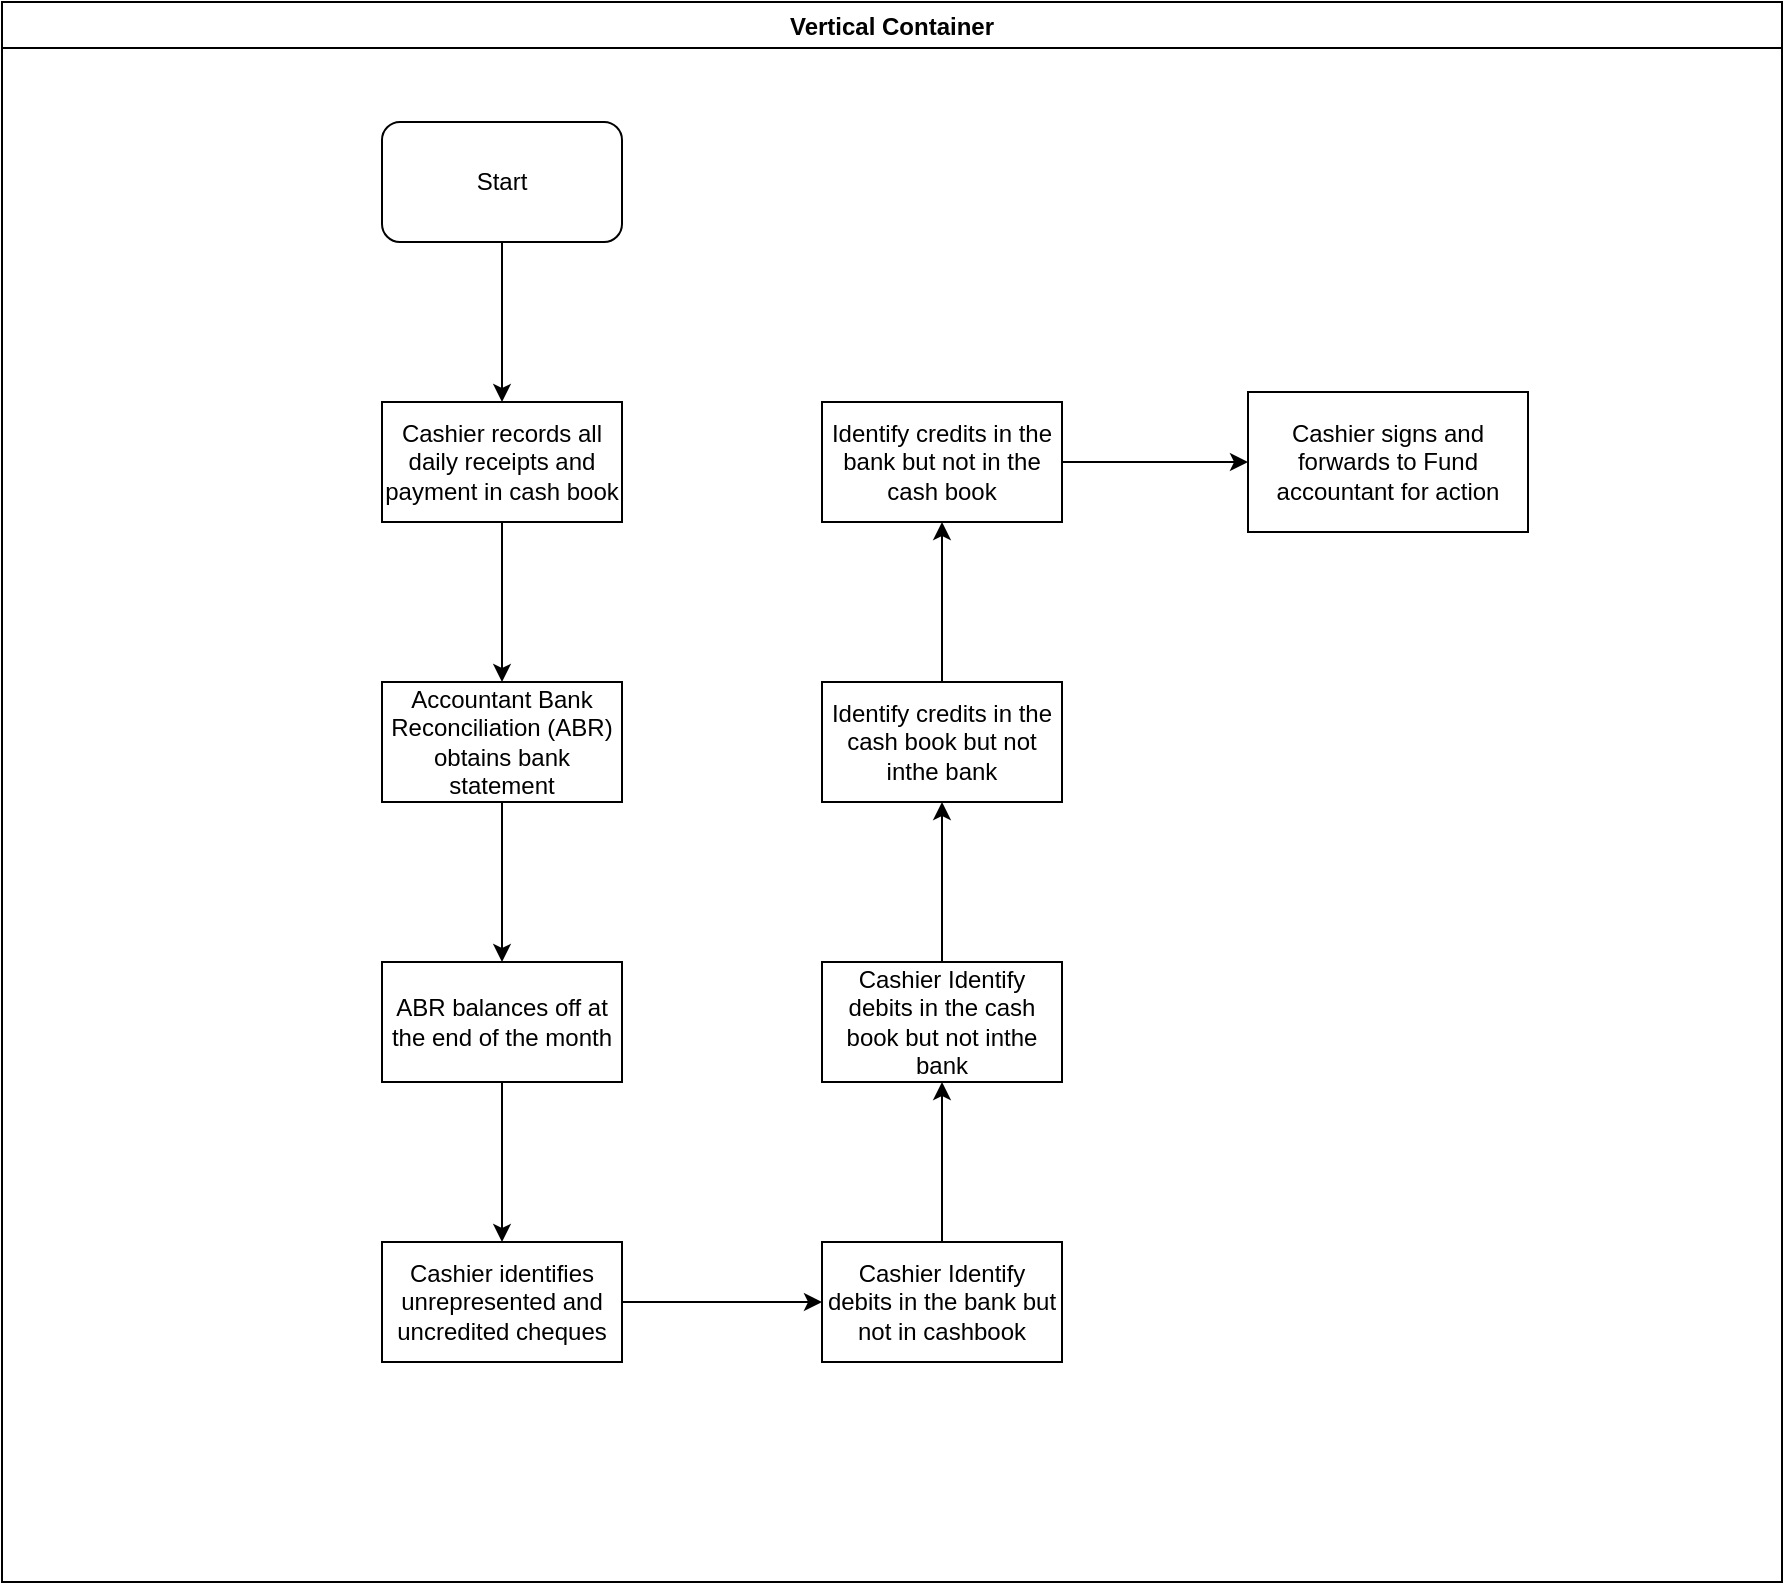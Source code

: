 <mxfile version="14.7.7" type="github">
  <diagram id="cl_WVMJE5ysSoHUtYMA4" name="Page-1">
    <mxGraphModel dx="1038" dy="508" grid="1" gridSize="10" guides="1" tooltips="1" connect="1" arrows="1" fold="1" page="1" pageScale="1" pageWidth="1169" pageHeight="827" math="0" shadow="0">
      <root>
        <mxCell id="0" />
        <mxCell id="1" parent="0" />
        <mxCell id="2gV9gYX4ny8Dracs0vjc-1" value="Vertical Container" style="swimlane;" vertex="1" parent="1">
          <mxGeometry x="10" y="20" width="890" height="790" as="geometry" />
        </mxCell>
        <mxCell id="2gV9gYX4ny8Dracs0vjc-2" value="Start" style="rounded=1;whiteSpace=wrap;html=1;" vertex="1" parent="2gV9gYX4ny8Dracs0vjc-1">
          <mxGeometry x="190" y="60" width="120" height="60" as="geometry" />
        </mxCell>
        <mxCell id="2gV9gYX4ny8Dracs0vjc-5" value="&lt;span lang=&quot;EN-GB&quot;&gt;Cashier records all daily receipts and payment in cash book&lt;/span&gt;" style="rounded=0;whiteSpace=wrap;html=1;" vertex="1" parent="2gV9gYX4ny8Dracs0vjc-1">
          <mxGeometry x="190" y="200" width="120" height="60" as="geometry" />
        </mxCell>
        <mxCell id="2gV9gYX4ny8Dracs0vjc-4" value="" style="edgeStyle=orthogonalEdgeStyle;rounded=0;orthogonalLoop=1;jettySize=auto;html=1;" edge="1" parent="2gV9gYX4ny8Dracs0vjc-1" source="2gV9gYX4ny8Dracs0vjc-2" target="2gV9gYX4ny8Dracs0vjc-5">
          <mxGeometry relative="1" as="geometry">
            <mxPoint x="250" y="200" as="targetPoint" />
          </mxGeometry>
        </mxCell>
        <mxCell id="2gV9gYX4ny8Dracs0vjc-12" value="&lt;span lang=&quot;EN-GB&quot;&gt;Cashier Identify debits in the bank but not in cashbook&lt;/span&gt;" style="whiteSpace=wrap;html=1;rounded=0;" vertex="1" parent="2gV9gYX4ny8Dracs0vjc-1">
          <mxGeometry x="410" y="620" width="120" height="60" as="geometry" />
        </mxCell>
        <mxCell id="2gV9gYX4ny8Dracs0vjc-9" value="" style="edgeStyle=orthogonalEdgeStyle;rounded=0;orthogonalLoop=1;jettySize=auto;html=1;" edge="1" parent="1" source="2gV9gYX4ny8Dracs0vjc-6" target="2gV9gYX4ny8Dracs0vjc-8">
          <mxGeometry relative="1" as="geometry" />
        </mxCell>
        <mxCell id="2gV9gYX4ny8Dracs0vjc-6" value="Accountant Bank Reconciliation (ABR) obtains bank statement" style="rounded=0;whiteSpace=wrap;html=1;" vertex="1" parent="1">
          <mxGeometry x="200" y="360" width="120" height="60" as="geometry" />
        </mxCell>
        <mxCell id="2gV9gYX4ny8Dracs0vjc-7" value="" style="edgeStyle=orthogonalEdgeStyle;rounded=0;orthogonalLoop=1;jettySize=auto;html=1;" edge="1" parent="1" source="2gV9gYX4ny8Dracs0vjc-5" target="2gV9gYX4ny8Dracs0vjc-6">
          <mxGeometry relative="1" as="geometry" />
        </mxCell>
        <mxCell id="2gV9gYX4ny8Dracs0vjc-11" value="" style="edgeStyle=orthogonalEdgeStyle;rounded=0;orthogonalLoop=1;jettySize=auto;html=1;" edge="1" parent="1" source="2gV9gYX4ny8Dracs0vjc-8" target="2gV9gYX4ny8Dracs0vjc-10">
          <mxGeometry relative="1" as="geometry" />
        </mxCell>
        <mxCell id="2gV9gYX4ny8Dracs0vjc-8" value="ABR &lt;span lang=&quot;EN-GB&quot;&gt;balances off at the end of the month&lt;/span&gt;" style="whiteSpace=wrap;html=1;rounded=0;" vertex="1" parent="1">
          <mxGeometry x="200" y="500" width="120" height="60" as="geometry" />
        </mxCell>
        <mxCell id="2gV9gYX4ny8Dracs0vjc-13" value="" style="edgeStyle=orthogonalEdgeStyle;rounded=0;orthogonalLoop=1;jettySize=auto;html=1;" edge="1" parent="1" source="2gV9gYX4ny8Dracs0vjc-10" target="2gV9gYX4ny8Dracs0vjc-12">
          <mxGeometry relative="1" as="geometry" />
        </mxCell>
        <mxCell id="2gV9gYX4ny8Dracs0vjc-10" value="Cashier &lt;span lang=&quot;EN-GB&quot;&gt;identifies unrepresented and uncredited cheques&lt;/span&gt;" style="whiteSpace=wrap;html=1;rounded=0;" vertex="1" parent="1">
          <mxGeometry x="200" y="640" width="120" height="60" as="geometry" />
        </mxCell>
        <mxCell id="2gV9gYX4ny8Dracs0vjc-17" value="" style="edgeStyle=orthogonalEdgeStyle;rounded=0;orthogonalLoop=1;jettySize=auto;html=1;" edge="1" parent="1" source="2gV9gYX4ny8Dracs0vjc-14" target="2gV9gYX4ny8Dracs0vjc-16">
          <mxGeometry relative="1" as="geometry" />
        </mxCell>
        <mxCell id="2gV9gYX4ny8Dracs0vjc-14" value="&lt;span lang=&quot;EN-GB&quot;&gt;Cashier Identify debits in the cash book but not inthe bank&lt;/span&gt;" style="whiteSpace=wrap;html=1;rounded=0;" vertex="1" parent="1">
          <mxGeometry x="420" y="500" width="120" height="60" as="geometry" />
        </mxCell>
        <mxCell id="2gV9gYX4ny8Dracs0vjc-15" value="" style="edgeStyle=orthogonalEdgeStyle;rounded=0;orthogonalLoop=1;jettySize=auto;html=1;" edge="1" parent="1" source="2gV9gYX4ny8Dracs0vjc-12" target="2gV9gYX4ny8Dracs0vjc-14">
          <mxGeometry relative="1" as="geometry" />
        </mxCell>
        <mxCell id="2gV9gYX4ny8Dracs0vjc-19" value="" style="edgeStyle=orthogonalEdgeStyle;rounded=0;orthogonalLoop=1;jettySize=auto;html=1;" edge="1" parent="1" source="2gV9gYX4ny8Dracs0vjc-16" target="2gV9gYX4ny8Dracs0vjc-18">
          <mxGeometry relative="1" as="geometry" />
        </mxCell>
        <mxCell id="2gV9gYX4ny8Dracs0vjc-16" value="&lt;span lang=&quot;EN-GB&quot;&gt;Identify credits in the cash book but not inthe bank&lt;/span&gt;" style="whiteSpace=wrap;html=1;rounded=0;" vertex="1" parent="1">
          <mxGeometry x="420" y="360" width="120" height="60" as="geometry" />
        </mxCell>
        <mxCell id="2gV9gYX4ny8Dracs0vjc-21" value="" style="edgeStyle=orthogonalEdgeStyle;rounded=0;orthogonalLoop=1;jettySize=auto;html=1;" edge="1" parent="1" source="2gV9gYX4ny8Dracs0vjc-18" target="2gV9gYX4ny8Dracs0vjc-20">
          <mxGeometry relative="1" as="geometry" />
        </mxCell>
        <mxCell id="2gV9gYX4ny8Dracs0vjc-18" value="&lt;span lang=&quot;EN-GB&quot;&gt;Identify credits in the bank but not in the cash book&lt;/span&gt;" style="whiteSpace=wrap;html=1;rounded=0;" vertex="1" parent="1">
          <mxGeometry x="420" y="220" width="120" height="60" as="geometry" />
        </mxCell>
        <mxCell id="2gV9gYX4ny8Dracs0vjc-20" value="Cashier signs and forwards to Fund accountant for action" style="whiteSpace=wrap;html=1;rounded=0;" vertex="1" parent="1">
          <mxGeometry x="633" y="215" width="140" height="70" as="geometry" />
        </mxCell>
      </root>
    </mxGraphModel>
  </diagram>
</mxfile>
